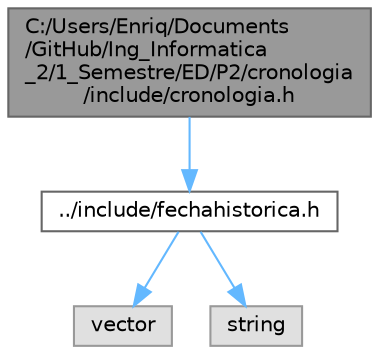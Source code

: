 digraph "C:/Users/Enriq/Documents/GitHub/Ing_Informatica_2/1_Semestre/ED/P2/cronologia/include/cronologia.h"
{
 // LATEX_PDF_SIZE
  bgcolor="transparent";
  edge [fontname=Helvetica,fontsize=10,labelfontname=Helvetica,labelfontsize=10];
  node [fontname=Helvetica,fontsize=10,shape=box,height=0.2,width=0.4];
  Node1 [id="Node000001",label="C:/Users/Enriq/Documents\l/GitHub/Ing_Informatica\l_2/1_Semestre/ED/P2/cronologia\l/include/cronologia.h",height=0.2,width=0.4,color="gray40", fillcolor="grey60", style="filled", fontcolor="black",tooltip="Este archivo contiene la definición de la clase Cronologia."];
  Node1 -> Node2 [id="edge1_Node000001_Node000002",color="steelblue1",style="solid",tooltip=" "];
  Node2 [id="Node000002",label="../include/fechahistorica.h",height=0.2,width=0.4,color="grey40", fillcolor="white", style="filled",URL="$fechahistorica_8h.html",tooltip="Este archivo contiene la definición de la clase FechaHistorica."];
  Node2 -> Node3 [id="edge2_Node000002_Node000003",color="steelblue1",style="solid",tooltip=" "];
  Node3 [id="Node000003",label="vector",height=0.2,width=0.4,color="grey60", fillcolor="#E0E0E0", style="filled",tooltip=" "];
  Node2 -> Node4 [id="edge3_Node000002_Node000004",color="steelblue1",style="solid",tooltip=" "];
  Node4 [id="Node000004",label="string",height=0.2,width=0.4,color="grey60", fillcolor="#E0E0E0", style="filled",tooltip=" "];
}
